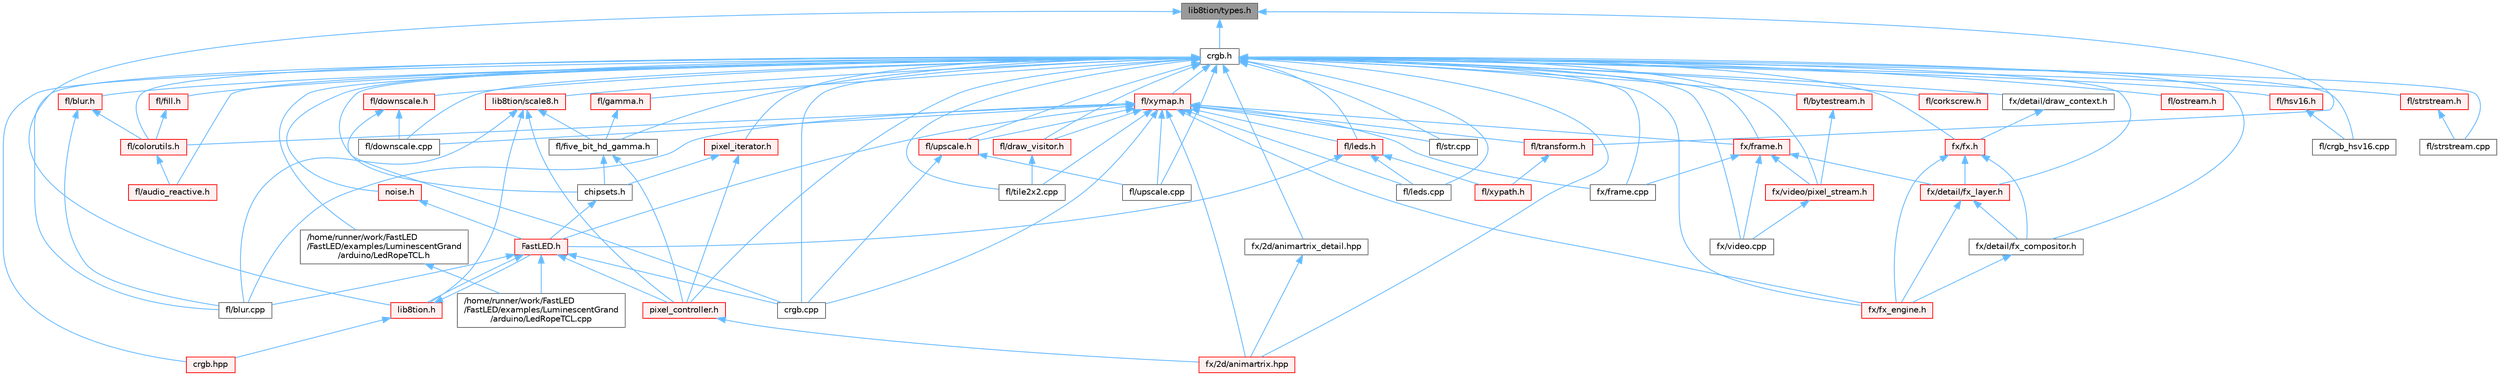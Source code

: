 digraph "lib8tion/types.h"
{
 // INTERACTIVE_SVG=YES
 // LATEX_PDF_SIZE
  bgcolor="transparent";
  edge [fontname=Helvetica,fontsize=10,labelfontname=Helvetica,labelfontsize=10];
  node [fontname=Helvetica,fontsize=10,shape=box,height=0.2,width=0.4];
  Node1 [id="Node000001",label="lib8tion/types.h",height=0.2,width=0.4,color="gray40", fillcolor="grey60", style="filled", fontcolor="black",tooltip="Defines fractional types used for lib8tion functions."];
  Node1 -> Node2 [id="edge1_Node000001_Node000002",dir="back",color="steelblue1",style="solid",tooltip=" "];
  Node2 [id="Node000002",label="crgb.h",height=0.2,width=0.4,color="grey40", fillcolor="white", style="filled",URL="$db/dd1/crgb_8h.html",tooltip="Defines the red, green, and blue (RGB) pixel struct."];
  Node2 -> Node3 [id="edge2_Node000002_Node000003",dir="back",color="steelblue1",style="solid",tooltip=" "];
  Node3 [id="Node000003",label="/home/runner/work/FastLED\l/FastLED/examples/LuminescentGrand\l/arduino/LedRopeTCL.h",height=0.2,width=0.4,color="grey40", fillcolor="white", style="filled",URL="$d9/d7e/_led_rope_t_c_l_8h.html",tooltip=" "];
  Node3 -> Node4 [id="edge3_Node000003_Node000004",dir="back",color="steelblue1",style="solid",tooltip=" "];
  Node4 [id="Node000004",label="/home/runner/work/FastLED\l/FastLED/examples/LuminescentGrand\l/arduino/LedRopeTCL.cpp",height=0.2,width=0.4,color="grey40", fillcolor="white", style="filled",URL="$d6/dc9/_led_rope_t_c_l_8cpp.html",tooltip=" "];
  Node2 -> Node5 [id="edge4_Node000002_Node000005",dir="back",color="steelblue1",style="solid",tooltip=" "];
  Node5 [id="Node000005",label="chipsets.h",height=0.2,width=0.4,color="grey40", fillcolor="white", style="filled",URL="$db/d66/chipsets_8h.html",tooltip="Contains the bulk of the definitions for the various LED chipsets supported."];
  Node5 -> Node6 [id="edge5_Node000005_Node000006",dir="back",color="steelblue1",style="solid",tooltip=" "];
  Node6 [id="Node000006",label="FastLED.h",height=0.2,width=0.4,color="red", fillcolor="#FFF0F0", style="filled",URL="$db/d97/_fast_l_e_d_8h.html",tooltip="central include file for FastLED, defines the CFastLED class/object"];
  Node6 -> Node4 [id="edge6_Node000006_Node000004",dir="back",color="steelblue1",style="solid",tooltip=" "];
  Node6 -> Node113 [id="edge7_Node000006_Node000113",dir="back",color="steelblue1",style="solid",tooltip=" "];
  Node113 [id="Node000113",label="crgb.cpp",height=0.2,width=0.4,color="grey40", fillcolor="white", style="filled",URL="$d0/de3/crgb_8cpp.html",tooltip="Utility functions for the red, green, and blue (RGB) pixel struct."];
  Node6 -> Node122 [id="edge8_Node000006_Node000122",dir="back",color="steelblue1",style="solid",tooltip=" "];
  Node122 [id="Node000122",label="fl/blur.cpp",height=0.2,width=0.4,color="grey40", fillcolor="white", style="filled",URL="$de/dc8/blur_8cpp.html",tooltip=" "];
  Node6 -> Node144 [id="edge9_Node000006_Node000144",dir="back",color="steelblue1",style="solid",tooltip=" "];
  Node144 [id="Node000144",label="lib8tion.h",height=0.2,width=0.4,color="red", fillcolor="#FFF0F0", style="filled",URL="$df/da5/lib8tion_8h.html",tooltip="Fast, efficient 8-bit math functions specifically designed for high-performance LED programming."];
  Node144 -> Node6 [id="edge10_Node000144_Node000006",dir="back",color="steelblue1",style="solid",tooltip=" "];
  Node144 -> Node145 [id="edge11_Node000144_Node000145",dir="back",color="steelblue1",style="solid",tooltip=" "];
  Node145 [id="Node000145",label="crgb.hpp",height=0.2,width=0.4,color="red", fillcolor="#FFF0F0", style="filled",URL="$d0/d4b/crgb_8hpp.html",tooltip="Defines utility functions for the red, green, and blue (RGB) pixel struct."];
  Node6 -> Node150 [id="edge12_Node000006_Node000150",dir="back",color="steelblue1",style="solid",tooltip=" "];
  Node150 [id="Node000150",label="pixel_controller.h",height=0.2,width=0.4,color="red", fillcolor="#FFF0F0", style="filled",URL="$d5/d4d/pixel__controller_8h.html",tooltip="Low level pixel data writing class."];
  Node150 -> Node151 [id="edge13_Node000150_Node000151",dir="back",color="steelblue1",style="solid",tooltip=" "];
  Node151 [id="Node000151",label="fx/2d/animartrix.hpp",height=0.2,width=0.4,color="red", fillcolor="#FFF0F0", style="filled",URL="$d3/dc3/animartrix_8hpp.html",tooltip=" "];
  Node2 -> Node113 [id="edge14_Node000002_Node000113",dir="back",color="steelblue1",style="solid",tooltip=" "];
  Node2 -> Node145 [id="edge15_Node000002_Node000145",dir="back",color="steelblue1",style="solid",tooltip=" "];
  Node2 -> Node161 [id="edge16_Node000002_Node000161",dir="back",color="steelblue1",style="solid",tooltip=" "];
  Node161 [id="Node000161",label="fl/audio_reactive.h",height=0.2,width=0.4,color="red", fillcolor="#FFF0F0", style="filled",URL="$d1/d9a/audio__reactive_8h.html",tooltip=" "];
  Node2 -> Node122 [id="edge17_Node000002_Node000122",dir="back",color="steelblue1",style="solid",tooltip=" "];
  Node2 -> Node163 [id="edge18_Node000002_Node000163",dir="back",color="steelblue1",style="solid",tooltip=" "];
  Node163 [id="Node000163",label="fl/blur.h",height=0.2,width=0.4,color="red", fillcolor="#FFF0F0", style="filled",URL="$d4/df5/blur_8h.html",tooltip=" "];
  Node163 -> Node122 [id="edge19_Node000163_Node000122",dir="back",color="steelblue1",style="solid",tooltip=" "];
  Node163 -> Node164 [id="edge20_Node000163_Node000164",dir="back",color="steelblue1",style="solid",tooltip=" "];
  Node164 [id="Node000164",label="fl/colorutils.h",height=0.2,width=0.4,color="red", fillcolor="#FFF0F0", style="filled",URL="$d7/df9/fl_2colorutils_8h.html",tooltip="Utility functions for color fill, palettes, blending, and more."];
  Node164 -> Node161 [id="edge21_Node000164_Node000161",dir="back",color="steelblue1",style="solid",tooltip=" "];
  Node2 -> Node173 [id="edge22_Node000002_Node000173",dir="back",color="steelblue1",style="solid",tooltip=" "];
  Node173 [id="Node000173",label="fl/bytestream.h",height=0.2,width=0.4,color="red", fillcolor="#FFF0F0", style="filled",URL="$dd/d2b/bytestream_8h.html",tooltip=" "];
  Node173 -> Node177 [id="edge23_Node000173_Node000177",dir="back",color="steelblue1",style="solid",tooltip=" "];
  Node177 [id="Node000177",label="fx/video/pixel_stream.h",height=0.2,width=0.4,color="red", fillcolor="#FFF0F0", style="filled",URL="$d3/dfa/pixel__stream_8h.html",tooltip=" "];
  Node177 -> Node176 [id="edge24_Node000177_Node000176",dir="back",color="steelblue1",style="solid",tooltip=" "];
  Node176 [id="Node000176",label="fx/video.cpp",height=0.2,width=0.4,color="grey40", fillcolor="white", style="filled",URL="$d0/d05/video_8cpp.html",tooltip=" "];
  Node2 -> Node164 [id="edge25_Node000002_Node000164",dir="back",color="steelblue1",style="solid",tooltip=" "];
  Node2 -> Node183 [id="edge26_Node000002_Node000183",dir="back",color="steelblue1",style="solid",tooltip=" "];
  Node183 [id="Node000183",label="fl/corkscrew.h",height=0.2,width=0.4,color="red", fillcolor="#FFF0F0", style="filled",URL="$d1/dd4/src_2fl_2corkscrew_8h.html",tooltip="Corkscrew LED strip projection and rendering."];
  Node2 -> Node185 [id="edge27_Node000002_Node000185",dir="back",color="steelblue1",style="solid",tooltip=" "];
  Node185 [id="Node000185",label="fl/crgb_hsv16.cpp",height=0.2,width=0.4,color="grey40", fillcolor="white", style="filled",URL="$da/d89/crgb__hsv16_8cpp.html",tooltip="HSV16-dependent methods for CRGB - only linked when HSV16 functionality is used."];
  Node2 -> Node186 [id="edge28_Node000002_Node000186",dir="back",color="steelblue1",style="solid",tooltip=" "];
  Node186 [id="Node000186",label="fl/downscale.cpp",height=0.2,width=0.4,color="grey40", fillcolor="white", style="filled",URL="$d8/df9/downscale_8cpp.html",tooltip=" "];
  Node2 -> Node187 [id="edge29_Node000002_Node000187",dir="back",color="steelblue1",style="solid",tooltip=" "];
  Node187 [id="Node000187",label="fl/downscale.h",height=0.2,width=0.4,color="red", fillcolor="#FFF0F0", style="filled",URL="$d1/d30/src_2fl_2downscale_8h.html",tooltip=" "];
  Node187 -> Node113 [id="edge30_Node000187_Node000113",dir="back",color="steelblue1",style="solid",tooltip=" "];
  Node187 -> Node186 [id="edge31_Node000187_Node000186",dir="back",color="steelblue1",style="solid",tooltip=" "];
  Node2 -> Node169 [id="edge32_Node000002_Node000169",dir="back",color="steelblue1",style="solid",tooltip=" "];
  Node169 [id="Node000169",label="fl/draw_visitor.h",height=0.2,width=0.4,color="red", fillcolor="#FFF0F0", style="filled",URL="$d0/d4f/draw__visitor_8h.html",tooltip=" "];
  Node169 -> Node171 [id="edge33_Node000169_Node000171",dir="back",color="steelblue1",style="solid",tooltip=" "];
  Node171 [id="Node000171",label="fl/tile2x2.cpp",height=0.2,width=0.4,color="grey40", fillcolor="white", style="filled",URL="$db/d15/tile2x2_8cpp.html",tooltip=" "];
  Node2 -> Node188 [id="edge34_Node000002_Node000188",dir="back",color="steelblue1",style="solid",tooltip=" "];
  Node188 [id="Node000188",label="fl/fill.h",height=0.2,width=0.4,color="red", fillcolor="#FFF0F0", style="filled",URL="$d2/d78/fill_8h.html",tooltip=" "];
  Node188 -> Node164 [id="edge35_Node000188_Node000164",dir="back",color="steelblue1",style="solid",tooltip=" "];
  Node2 -> Node190 [id="edge36_Node000002_Node000190",dir="back",color="steelblue1",style="solid",tooltip=" "];
  Node190 [id="Node000190",label="fl/five_bit_hd_gamma.h",height=0.2,width=0.4,color="grey40", fillcolor="white", style="filled",URL="$dc/d44/five__bit__hd__gamma_8h.html",tooltip="Declares functions for five-bit gamma correction."];
  Node190 -> Node5 [id="edge37_Node000190_Node000005",dir="back",color="steelblue1",style="solid",tooltip=" "];
  Node190 -> Node150 [id="edge38_Node000190_Node000150",dir="back",color="steelblue1",style="solid",tooltip=" "];
  Node2 -> Node191 [id="edge39_Node000002_Node000191",dir="back",color="steelblue1",style="solid",tooltip=" "];
  Node191 [id="Node000191",label="fl/gamma.h",height=0.2,width=0.4,color="red", fillcolor="#FFF0F0", style="filled",URL="$da/d41/gamma_8h.html",tooltip=" "];
  Node191 -> Node190 [id="edge40_Node000191_Node000190",dir="back",color="steelblue1",style="solid",tooltip=" "];
  Node2 -> Node193 [id="edge41_Node000002_Node000193",dir="back",color="steelblue1",style="solid",tooltip=" "];
  Node193 [id="Node000193",label="fl/hsv16.h",height=0.2,width=0.4,color="red", fillcolor="#FFF0F0", style="filled",URL="$d0/d1a/hsv16_8h.html",tooltip=" "];
  Node193 -> Node185 [id="edge42_Node000193_Node000185",dir="back",color="steelblue1",style="solid",tooltip=" "];
  Node2 -> Node195 [id="edge43_Node000002_Node000195",dir="back",color="steelblue1",style="solid",tooltip=" "];
  Node195 [id="Node000195",label="fl/leds.cpp",height=0.2,width=0.4,color="grey40", fillcolor="white", style="filled",URL="$d6/d78/leds_8cpp.html",tooltip=" "];
  Node2 -> Node196 [id="edge44_Node000002_Node000196",dir="back",color="steelblue1",style="solid",tooltip=" "];
  Node196 [id="Node000196",label="fl/leds.h",height=0.2,width=0.4,color="red", fillcolor="#FFF0F0", style="filled",URL="$da/d78/leds_8h.html",tooltip=" "];
  Node196 -> Node6 [id="edge45_Node000196_Node000006",dir="back",color="steelblue1",style="solid",tooltip=" "];
  Node196 -> Node195 [id="edge46_Node000196_Node000195",dir="back",color="steelblue1",style="solid",tooltip=" "];
  Node196 -> Node198 [id="edge47_Node000196_Node000198",dir="back",color="steelblue1",style="solid",tooltip=" "];
  Node198 [id="Node000198",label="fl/xypath.h",height=0.2,width=0.4,color="red", fillcolor="#FFF0F0", style="filled",URL="$d5/df2/xypath_8h.html",tooltip=" "];
  Node2 -> Node204 [id="edge48_Node000002_Node000204",dir="back",color="steelblue1",style="solid",tooltip=" "];
  Node204 [id="Node000204",label="fl/ostream.h",height=0.2,width=0.4,color="red", fillcolor="#FFF0F0", style="filled",URL="$dc/d64/ostream_8h.html",tooltip=" "];
  Node2 -> Node207 [id="edge49_Node000002_Node000207",dir="back",color="steelblue1",style="solid",tooltip=" "];
  Node207 [id="Node000207",label="fl/str.cpp",height=0.2,width=0.4,color="grey40", fillcolor="white", style="filled",URL="$d1/d1f/str_8cpp.html",tooltip=" "];
  Node2 -> Node208 [id="edge50_Node000002_Node000208",dir="back",color="steelblue1",style="solid",tooltip=" "];
  Node208 [id="Node000208",label="fl/strstream.cpp",height=0.2,width=0.4,color="grey40", fillcolor="white", style="filled",URL="$d3/d80/strstream_8cpp.html",tooltip=" "];
  Node2 -> Node209 [id="edge51_Node000002_Node000209",dir="back",color="steelblue1",style="solid",tooltip=" "];
  Node209 [id="Node000209",label="fl/strstream.h",height=0.2,width=0.4,color="red", fillcolor="#FFF0F0", style="filled",URL="$d8/d00/strstream_8h.html",tooltip=" "];
  Node209 -> Node208 [id="edge52_Node000209_Node000208",dir="back",color="steelblue1",style="solid",tooltip=" "];
  Node2 -> Node171 [id="edge53_Node000002_Node000171",dir="back",color="steelblue1",style="solid",tooltip=" "];
  Node2 -> Node265 [id="edge54_Node000002_Node000265",dir="back",color="steelblue1",style="solid",tooltip=" "];
  Node265 [id="Node000265",label="fl/upscale.cpp",height=0.2,width=0.4,color="grey40", fillcolor="white", style="filled",URL="$d0/d4f/upscale_8cpp.html",tooltip=" "];
  Node2 -> Node266 [id="edge55_Node000002_Node000266",dir="back",color="steelblue1",style="solid",tooltip=" "];
  Node266 [id="Node000266",label="fl/upscale.h",height=0.2,width=0.4,color="red", fillcolor="#FFF0F0", style="filled",URL="$d6/d0c/upscale_8h.html",tooltip=" "];
  Node266 -> Node113 [id="edge56_Node000266_Node000113",dir="back",color="steelblue1",style="solid",tooltip=" "];
  Node266 -> Node265 [id="edge57_Node000266_Node000265",dir="back",color="steelblue1",style="solid",tooltip=" "];
  Node2 -> Node268 [id="edge58_Node000002_Node000268",dir="back",color="steelblue1",style="solid",tooltip=" "];
  Node268 [id="Node000268",label="fl/xymap.h",height=0.2,width=0.4,color="red", fillcolor="#FFF0F0", style="filled",URL="$da/d61/xymap_8h.html",tooltip=" "];
  Node268 -> Node6 [id="edge59_Node000268_Node000006",dir="back",color="steelblue1",style="solid",tooltip=" "];
  Node268 -> Node113 [id="edge60_Node000268_Node000113",dir="back",color="steelblue1",style="solid",tooltip=" "];
  Node268 -> Node122 [id="edge61_Node000268_Node000122",dir="back",color="steelblue1",style="solid",tooltip=" "];
  Node268 -> Node164 [id="edge62_Node000268_Node000164",dir="back",color="steelblue1",style="solid",tooltip=" "];
  Node268 -> Node186 [id="edge63_Node000268_Node000186",dir="back",color="steelblue1",style="solid",tooltip=" "];
  Node268 -> Node169 [id="edge64_Node000268_Node000169",dir="back",color="steelblue1",style="solid",tooltip=" "];
  Node268 -> Node195 [id="edge65_Node000268_Node000195",dir="back",color="steelblue1",style="solid",tooltip=" "];
  Node268 -> Node196 [id="edge66_Node000268_Node000196",dir="back",color="steelblue1",style="solid",tooltip=" "];
  Node268 -> Node207 [id="edge67_Node000268_Node000207",dir="back",color="steelblue1",style="solid",tooltip=" "];
  Node268 -> Node171 [id="edge68_Node000268_Node000171",dir="back",color="steelblue1",style="solid",tooltip=" "];
  Node268 -> Node273 [id="edge69_Node000268_Node000273",dir="back",color="steelblue1",style="solid",tooltip=" "];
  Node273 [id="Node000273",label="fl/transform.h",height=0.2,width=0.4,color="red", fillcolor="#FFF0F0", style="filled",URL="$d2/d80/transform_8h.html",tooltip=" "];
  Node273 -> Node198 [id="edge70_Node000273_Node000198",dir="back",color="steelblue1",style="solid",tooltip=" "];
  Node268 -> Node265 [id="edge71_Node000268_Node000265",dir="back",color="steelblue1",style="solid",tooltip=" "];
  Node268 -> Node266 [id="edge72_Node000268_Node000266",dir="back",color="steelblue1",style="solid",tooltip=" "];
  Node268 -> Node151 [id="edge73_Node000268_Node000151",dir="back",color="steelblue1",style="solid",tooltip=" "];
  Node268 -> Node260 [id="edge74_Node000268_Node000260",dir="back",color="steelblue1",style="solid",tooltip=" "];
  Node260 [id="Node000260",label="fx/frame.cpp",height=0.2,width=0.4,color="grey40", fillcolor="white", style="filled",URL="$da/d14/frame_8cpp.html",tooltip=" "];
  Node268 -> Node275 [id="edge75_Node000268_Node000275",dir="back",color="steelblue1",style="solid",tooltip=" "];
  Node275 [id="Node000275",label="fx/frame.h",height=0.2,width=0.4,color="red", fillcolor="#FFF0F0", style="filled",URL="$df/d7d/frame_8h.html",tooltip=" "];
  Node275 -> Node257 [id="edge76_Node000275_Node000257",dir="back",color="steelblue1",style="solid",tooltip=" "];
  Node257 [id="Node000257",label="fx/detail/fx_layer.h",height=0.2,width=0.4,color="red", fillcolor="#FFF0F0", style="filled",URL="$d7/d2f/fx__layer_8h.html",tooltip=" "];
  Node257 -> Node258 [id="edge77_Node000257_Node000258",dir="back",color="steelblue1",style="solid",tooltip=" "];
  Node258 [id="Node000258",label="fx/detail/fx_compositor.h",height=0.2,width=0.4,color="grey40", fillcolor="white", style="filled",URL="$d5/d6b/fx__compositor_8h.html",tooltip=" "];
  Node258 -> Node235 [id="edge78_Node000258_Node000235",dir="back",color="steelblue1",style="solid",tooltip=" "];
  Node235 [id="Node000235",label="fx/fx_engine.h",height=0.2,width=0.4,color="red", fillcolor="#FFF0F0", style="filled",URL="$d9/d3c/fx__engine_8h.html",tooltip=" "];
  Node257 -> Node235 [id="edge79_Node000257_Node000235",dir="back",color="steelblue1",style="solid",tooltip=" "];
  Node275 -> Node260 [id="edge80_Node000275_Node000260",dir="back",color="steelblue1",style="solid",tooltip=" "];
  Node275 -> Node176 [id="edge81_Node000275_Node000176",dir="back",color="steelblue1",style="solid",tooltip=" "];
  Node275 -> Node177 [id="edge82_Node000275_Node000177",dir="back",color="steelblue1",style="solid",tooltip=" "];
  Node268 -> Node235 [id="edge83_Node000268_Node000235",dir="back",color="steelblue1",style="solid",tooltip=" "];
  Node2 -> Node151 [id="edge84_Node000002_Node000151",dir="back",color="steelblue1",style="solid",tooltip=" "];
  Node2 -> Node277 [id="edge85_Node000002_Node000277",dir="back",color="steelblue1",style="solid",tooltip=" "];
  Node277 [id="Node000277",label="fx/2d/animartrix_detail.hpp",height=0.2,width=0.4,color="grey40", fillcolor="white", style="filled",URL="$d3/d3b/animartrix__detail_8hpp.html",tooltip=" "];
  Node277 -> Node151 [id="edge86_Node000277_Node000151",dir="back",color="steelblue1",style="solid",tooltip=" "];
  Node2 -> Node278 [id="edge87_Node000002_Node000278",dir="back",color="steelblue1",style="solid",tooltip=" "];
  Node278 [id="Node000278",label="fx/detail/draw_context.h",height=0.2,width=0.4,color="grey40", fillcolor="white", style="filled",URL="$db/ded/draw__context_8h.html",tooltip=" "];
  Node278 -> Node279 [id="edge88_Node000278_Node000279",dir="back",color="steelblue1",style="solid",tooltip=" "];
  Node279 [id="Node000279",label="fx/fx.h",height=0.2,width=0.4,color="red", fillcolor="#FFF0F0", style="filled",URL="$d2/d0c/fx_8h.html",tooltip=" "];
  Node279 -> Node258 [id="edge89_Node000279_Node000258",dir="back",color="steelblue1",style="solid",tooltip=" "];
  Node279 -> Node257 [id="edge90_Node000279_Node000257",dir="back",color="steelblue1",style="solid",tooltip=" "];
  Node279 -> Node235 [id="edge91_Node000279_Node000235",dir="back",color="steelblue1",style="solid",tooltip=" "];
  Node2 -> Node258 [id="edge92_Node000002_Node000258",dir="back",color="steelblue1",style="solid",tooltip=" "];
  Node2 -> Node257 [id="edge93_Node000002_Node000257",dir="back",color="steelblue1",style="solid",tooltip=" "];
  Node2 -> Node260 [id="edge94_Node000002_Node000260",dir="back",color="steelblue1",style="solid",tooltip=" "];
  Node2 -> Node275 [id="edge95_Node000002_Node000275",dir="back",color="steelblue1",style="solid",tooltip=" "];
  Node2 -> Node279 [id="edge96_Node000002_Node000279",dir="back",color="steelblue1",style="solid",tooltip=" "];
  Node2 -> Node235 [id="edge97_Node000002_Node000235",dir="back",color="steelblue1",style="solid",tooltip=" "];
  Node2 -> Node176 [id="edge98_Node000002_Node000176",dir="back",color="steelblue1",style="solid",tooltip=" "];
  Node2 -> Node177 [id="edge99_Node000002_Node000177",dir="back",color="steelblue1",style="solid",tooltip=" "];
  Node2 -> Node282 [id="edge100_Node000002_Node000282",dir="back",color="steelblue1",style="solid",tooltip=" "];
  Node282 [id="Node000282",label="lib8tion/scale8.h",height=0.2,width=0.4,color="red", fillcolor="#FFF0F0", style="filled",URL="$db/d91/scale8_8h.html",tooltip="Fast, efficient 8-bit scaling functions specifically designed for high-performance LED programming."];
  Node282 -> Node122 [id="edge101_Node000282_Node000122",dir="back",color="steelblue1",style="solid",tooltip=" "];
  Node282 -> Node190 [id="edge102_Node000282_Node000190",dir="back",color="steelblue1",style="solid",tooltip=" "];
  Node282 -> Node144 [id="edge103_Node000282_Node000144",dir="back",color="steelblue1",style="solid",tooltip=" "];
  Node282 -> Node150 [id="edge104_Node000282_Node000150",dir="back",color="steelblue1",style="solid",tooltip=" "];
  Node2 -> Node284 [id="edge105_Node000002_Node000284",dir="back",color="steelblue1",style="solid",tooltip=" "];
  Node284 [id="Node000284",label="noise.h",height=0.2,width=0.4,color="red", fillcolor="#FFF0F0", style="filled",URL="$d1/d31/noise_8h.html",tooltip="Functions to generate and fill arrays with noise."];
  Node284 -> Node6 [id="edge106_Node000284_Node000006",dir="back",color="steelblue1",style="solid",tooltip=" "];
  Node2 -> Node150 [id="edge107_Node000002_Node000150",dir="back",color="steelblue1",style="solid",tooltip=" "];
  Node2 -> Node286 [id="edge108_Node000002_Node000286",dir="back",color="steelblue1",style="solid",tooltip=" "];
  Node286 [id="Node000286",label="pixel_iterator.h",height=0.2,width=0.4,color="red", fillcolor="#FFF0F0", style="filled",URL="$d8/d6c/pixel__iterator_8h.html",tooltip="Non-templated low level pixel data writing class."];
  Node286 -> Node5 [id="edge109_Node000286_Node000005",dir="back",color="steelblue1",style="solid",tooltip=" "];
  Node286 -> Node150 [id="edge110_Node000286_Node000150",dir="back",color="steelblue1",style="solid",tooltip=" "];
  Node1 -> Node273 [id="edge111_Node000001_Node000273",dir="back",color="steelblue1",style="solid",tooltip=" "];
  Node1 -> Node144 [id="edge112_Node000001_Node000144",dir="back",color="steelblue1",style="solid",tooltip=" "];
}
